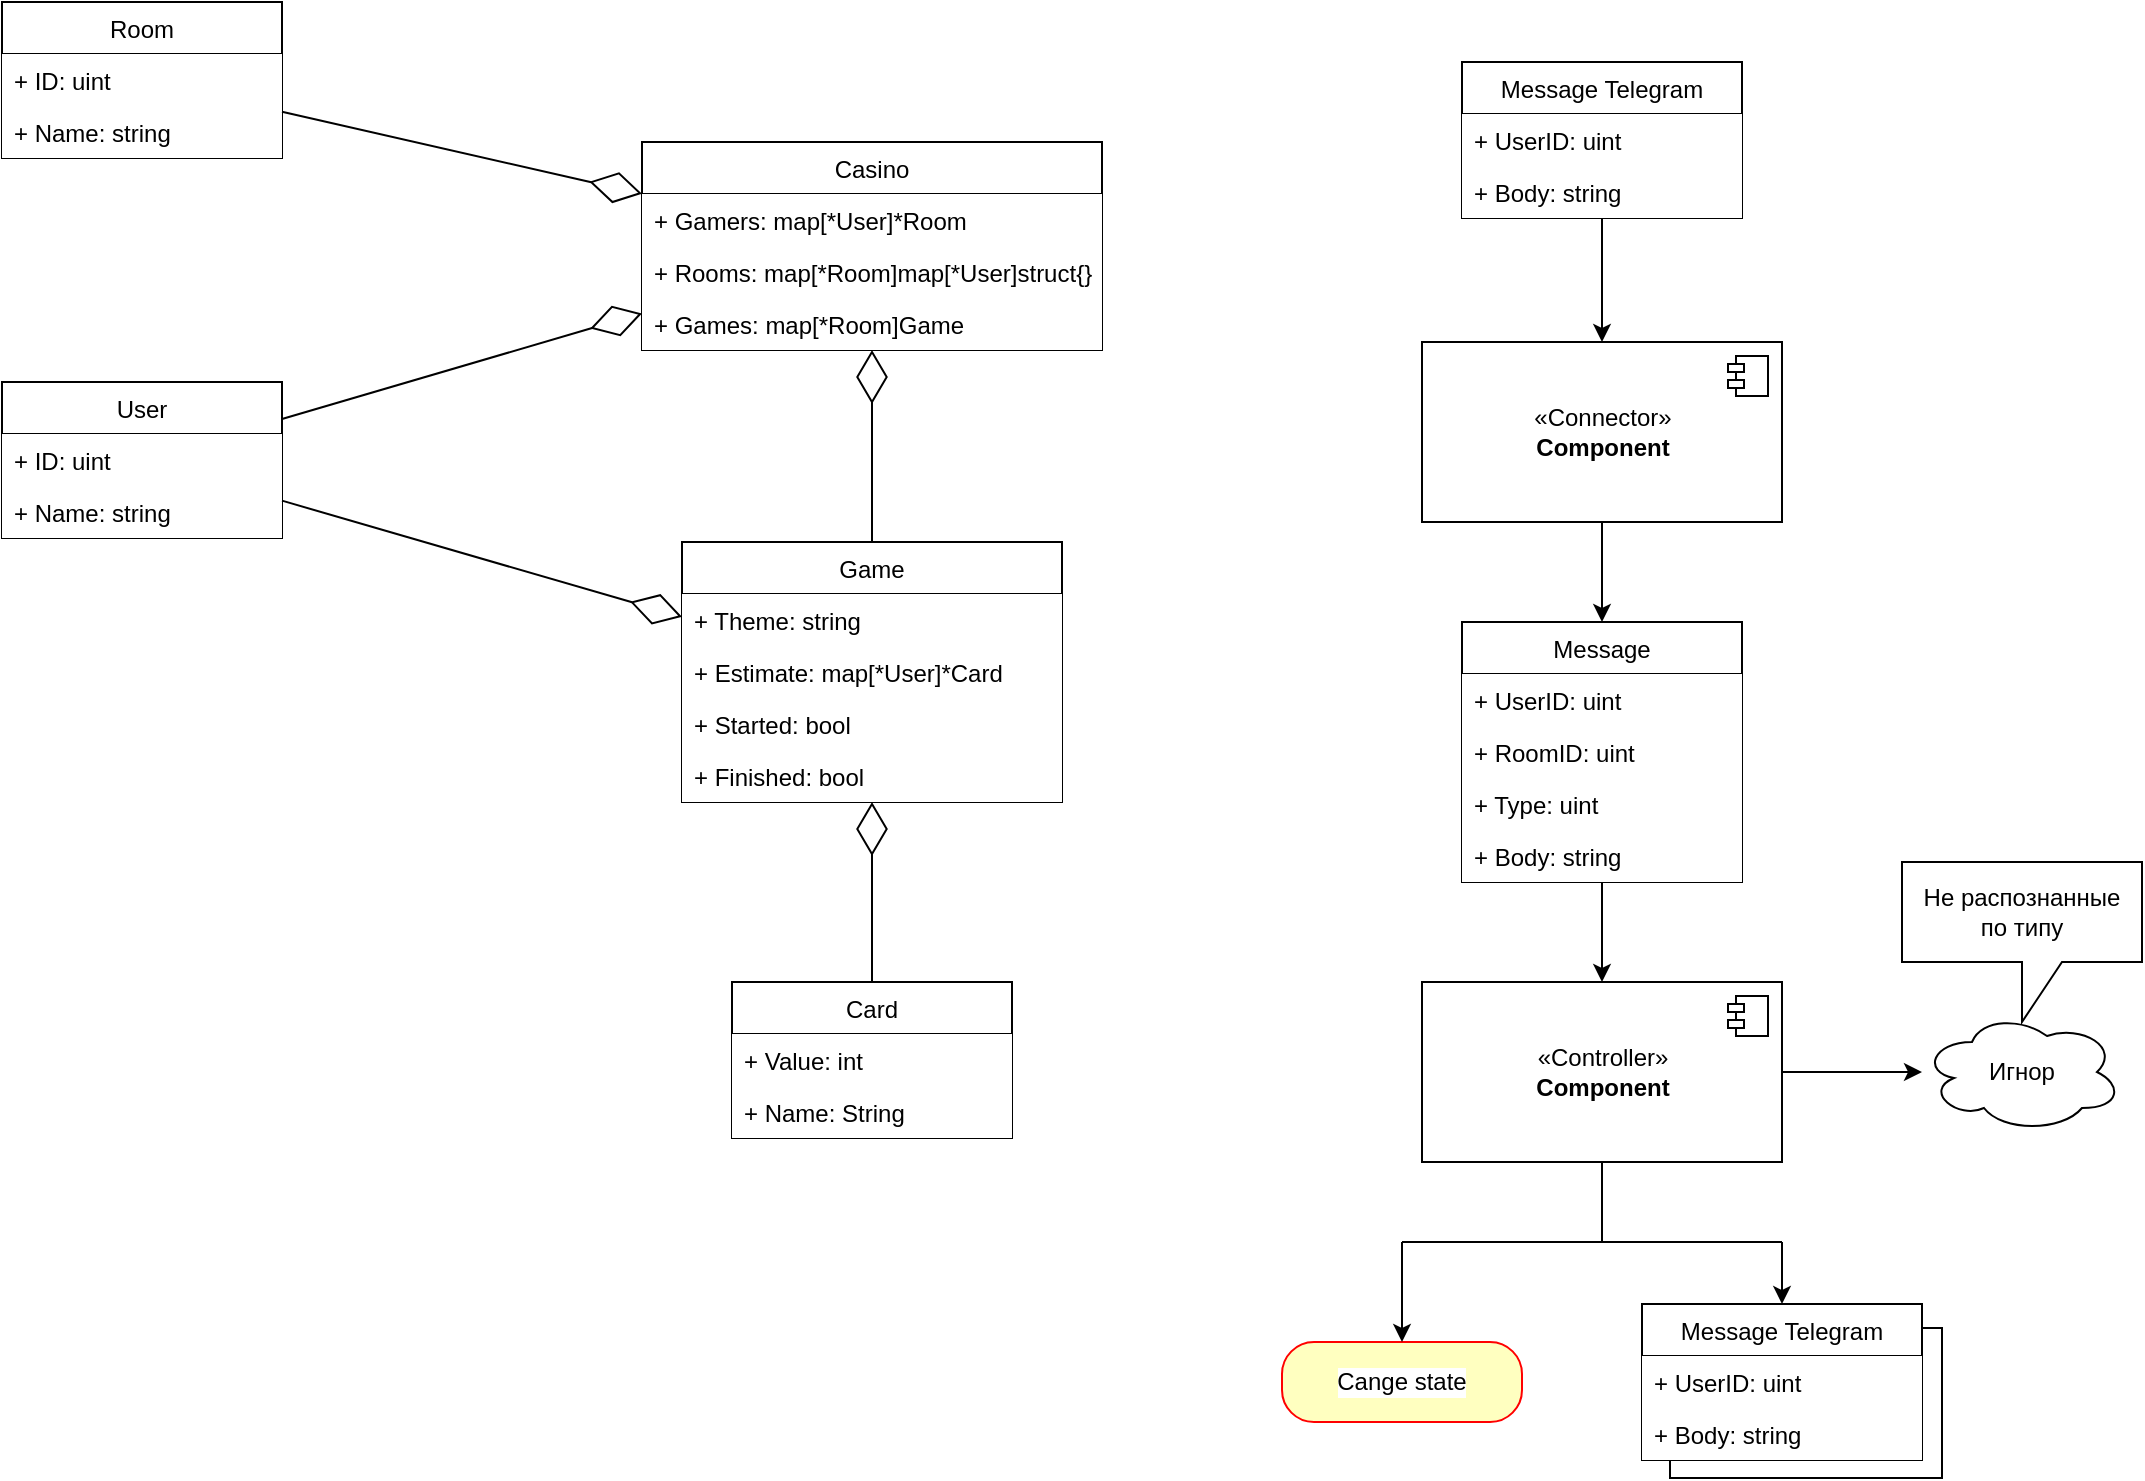 <mxfile>
    <diagram id="5rizViH1JVYwEJSfIJnj" name="Page-1">
        <mxGraphModel dx="1776" dy="852" grid="1" gridSize="10" guides="1" tooltips="1" connect="1" arrows="1" fold="1" page="1" pageScale="1" pageWidth="827" pageHeight="1169" math="0" shadow="0">
            <root>
                <mxCell id="0"/>
                <mxCell id="1" parent="0"/>
                <mxCell id="v_Ceavz3RcsRpmkH0pfm-34" value="" style="rounded=0;whiteSpace=wrap;html=1;" parent="1" vertex="1">
                    <mxGeometry x="984" y="713" width="136" height="75" as="geometry"/>
                </mxCell>
                <mxCell id="Ol54objo-PAGLz6OUJO4-2" value="User" style="swimlane;fontStyle=0;childLayout=stackLayout;horizontal=1;startSize=26;horizontalStack=0;resizeParent=1;resizeParentMax=0;resizeLast=0;collapsible=1;marginBottom=0;fillColor=#FFFFFF;" parent="1" vertex="1">
                    <mxGeometry x="150" y="240" width="140" height="78" as="geometry">
                        <mxRectangle x="810" y="460" width="60" height="26" as="alternateBounds"/>
                    </mxGeometry>
                </mxCell>
                <mxCell id="Ol54objo-PAGLz6OUJO4-3" value="+ ID: uint" style="text;strokeColor=none;align=left;verticalAlign=top;spacingLeft=4;spacingRight=4;overflow=hidden;rotatable=0;points=[[0,0.5],[1,0.5]];portConstraint=eastwest;fillColor=#FFFFFF;" parent="Ol54objo-PAGLz6OUJO4-2" vertex="1">
                    <mxGeometry y="26" width="140" height="26" as="geometry"/>
                </mxCell>
                <mxCell id="Ol54objo-PAGLz6OUJO4-4" value="+ Name: string" style="text;strokeColor=none;align=left;verticalAlign=top;spacingLeft=4;spacingRight=4;overflow=hidden;rotatable=0;points=[[0,0.5],[1,0.5]];portConstraint=eastwest;fillColor=#FFFFFF;" parent="Ol54objo-PAGLz6OUJO4-2" vertex="1">
                    <mxGeometry y="52" width="140" height="26" as="geometry"/>
                </mxCell>
                <mxCell id="Ol54objo-PAGLz6OUJO4-6" value="Room" style="swimlane;fontStyle=0;childLayout=stackLayout;horizontal=1;startSize=26;horizontalStack=0;resizeParent=1;resizeParentMax=0;resizeLast=0;collapsible=1;marginBottom=0;fillColor=#FFFFFF;" parent="1" vertex="1">
                    <mxGeometry x="150" y="50" width="140" height="78" as="geometry"/>
                </mxCell>
                <mxCell id="Ol54objo-PAGLz6OUJO4-7" value="+ ID: uint" style="text;strokeColor=none;align=left;verticalAlign=top;spacingLeft=4;spacingRight=4;overflow=hidden;rotatable=0;points=[[0,0.5],[1,0.5]];portConstraint=eastwest;fillColor=#FFFFFF;" parent="Ol54objo-PAGLz6OUJO4-6" vertex="1">
                    <mxGeometry y="26" width="140" height="26" as="geometry"/>
                </mxCell>
                <mxCell id="Ol54objo-PAGLz6OUJO4-8" value="+ Name: string" style="text;strokeColor=none;align=left;verticalAlign=top;spacingLeft=4;spacingRight=4;overflow=hidden;rotatable=0;points=[[0,0.5],[1,0.5]];portConstraint=eastwest;fillColor=#FFFFFF;" parent="Ol54objo-PAGLz6OUJO4-6" vertex="1">
                    <mxGeometry y="52" width="140" height="26" as="geometry"/>
                </mxCell>
                <mxCell id="Ol54objo-PAGLz6OUJO4-10" value="Casino" style="swimlane;fontStyle=0;childLayout=stackLayout;horizontal=1;startSize=26;horizontalStack=0;resizeParent=1;resizeParentMax=0;resizeLast=0;collapsible=1;marginBottom=0;fillColor=#FFFFFF;" parent="1" vertex="1">
                    <mxGeometry x="470" y="120" width="230" height="104" as="geometry"/>
                </mxCell>
                <mxCell id="Ol54objo-PAGLz6OUJO4-11" value="+ Gamers: map[*User]*Room" style="text;strokeColor=none;align=left;verticalAlign=top;spacingLeft=4;spacingRight=4;overflow=hidden;rotatable=0;points=[[0,0.5],[1,0.5]];portConstraint=eastwest;fillColor=#FFFFFF;" parent="Ol54objo-PAGLz6OUJO4-10" vertex="1">
                    <mxGeometry y="26" width="230" height="26" as="geometry"/>
                </mxCell>
                <mxCell id="Ol54objo-PAGLz6OUJO4-12" value="+ Rooms: map[*Room]map[*User]struct{}" style="text;strokeColor=none;align=left;verticalAlign=top;spacingLeft=4;spacingRight=4;overflow=hidden;rotatable=0;points=[[0,0.5],[1,0.5]];portConstraint=eastwest;fillColor=#FFFFFF;" parent="Ol54objo-PAGLz6OUJO4-10" vertex="1">
                    <mxGeometry y="52" width="230" height="26" as="geometry"/>
                </mxCell>
                <mxCell id="Ol54objo-PAGLz6OUJO4-13" value="+ Games: map[*Room]Game" style="text;strokeColor=none;align=left;verticalAlign=top;spacingLeft=4;spacingRight=4;overflow=hidden;rotatable=0;points=[[0,0.5],[1,0.5]];portConstraint=eastwest;fillColor=#FFFFFF;" parent="Ol54objo-PAGLz6OUJO4-10" vertex="1">
                    <mxGeometry y="78" width="230" height="26" as="geometry"/>
                </mxCell>
                <object label="Game" id="Ol54objo-PAGLz6OUJO4-14">
                    <mxCell style="swimlane;fontStyle=0;childLayout=stackLayout;horizontal=1;startSize=26;horizontalStack=0;resizeParent=1;resizeParentMax=0;resizeLast=0;collapsible=1;marginBottom=0;fillColor=#FFFFFF;" parent="1" vertex="1">
                        <mxGeometry x="490" y="320" width="190" height="130" as="geometry">
                            <mxRectangle x="490" y="320" width="70" height="26" as="alternateBounds"/>
                        </mxGeometry>
                    </mxCell>
                </object>
                <mxCell id="Ol54objo-PAGLz6OUJO4-15" value="+ Theme: string" style="text;strokeColor=none;align=left;verticalAlign=top;spacingLeft=4;spacingRight=4;overflow=hidden;rotatable=0;points=[[0,0.5],[1,0.5]];portConstraint=eastwest;fillColor=#FFFFFF;" parent="Ol54objo-PAGLz6OUJO4-14" vertex="1">
                    <mxGeometry y="26" width="190" height="26" as="geometry"/>
                </mxCell>
                <mxCell id="Ol54objo-PAGLz6OUJO4-16" value="+ Estimate: map[*User]*Card" style="text;strokeColor=none;align=left;verticalAlign=top;spacingLeft=4;spacingRight=4;overflow=hidden;rotatable=0;points=[[0,0.5],[1,0.5]];portConstraint=eastwest;fillColor=#FFFFFF;" parent="Ol54objo-PAGLz6OUJO4-14" vertex="1">
                    <mxGeometry y="52" width="190" height="26" as="geometry"/>
                </mxCell>
                <mxCell id="Ol54objo-PAGLz6OUJO4-17" value="+ Started: bool" style="text;strokeColor=none;align=left;verticalAlign=top;spacingLeft=4;spacingRight=4;overflow=hidden;rotatable=0;points=[[0,0.5],[1,0.5]];portConstraint=eastwest;fillColor=#FFFFFF;" parent="Ol54objo-PAGLz6OUJO4-14" vertex="1">
                    <mxGeometry y="78" width="190" height="26" as="geometry"/>
                </mxCell>
                <mxCell id="Ol54objo-PAGLz6OUJO4-23" value="+ Finished: bool" style="text;strokeColor=none;align=left;verticalAlign=top;spacingLeft=4;spacingRight=4;overflow=hidden;rotatable=0;points=[[0,0.5],[1,0.5]];portConstraint=eastwest;fillColor=#FFFFFF;" parent="Ol54objo-PAGLz6OUJO4-14" vertex="1">
                    <mxGeometry y="104" width="190" height="26" as="geometry"/>
                </mxCell>
                <mxCell id="Ol54objo-PAGLz6OUJO4-18" value="Card" style="swimlane;fontStyle=0;childLayout=stackLayout;horizontal=1;startSize=26;horizontalStack=0;resizeParent=1;resizeParentMax=0;resizeLast=0;collapsible=1;marginBottom=0;fillColor=#FFFFFF;" parent="1" vertex="1">
                    <mxGeometry x="515" y="540" width="140" height="78" as="geometry"/>
                </mxCell>
                <mxCell id="Ol54objo-PAGLz6OUJO4-19" value="+ Value: int" style="text;strokeColor=none;align=left;verticalAlign=top;spacingLeft=4;spacingRight=4;overflow=hidden;rotatable=0;points=[[0,0.5],[1,0.5]];portConstraint=eastwest;fillColor=#FFFFFF;" parent="Ol54objo-PAGLz6OUJO4-18" vertex="1">
                    <mxGeometry y="26" width="140" height="26" as="geometry"/>
                </mxCell>
                <mxCell id="Ol54objo-PAGLz6OUJO4-20" value="+ Name: String" style="text;strokeColor=none;align=left;verticalAlign=top;spacingLeft=4;spacingRight=4;overflow=hidden;rotatable=0;points=[[0,0.5],[1,0.5]];portConstraint=eastwest;fillColor=#FFFFFF;" parent="Ol54objo-PAGLz6OUJO4-18" vertex="1">
                    <mxGeometry y="52" width="140" height="26" as="geometry"/>
                </mxCell>
                <mxCell id="Ol54objo-PAGLz6OUJO4-24" value="Message" style="swimlane;fontStyle=0;childLayout=stackLayout;horizontal=1;startSize=26;horizontalStack=0;resizeParent=1;resizeParentMax=0;resizeLast=0;collapsible=1;marginBottom=0;fillColor=#FFFFFF;" parent="1" vertex="1">
                    <mxGeometry x="880" y="360" width="140" height="130" as="geometry"/>
                </mxCell>
                <mxCell id="Ol54objo-PAGLz6OUJO4-25" value="+ UserID: uint" style="text;strokeColor=none;align=left;verticalAlign=top;spacingLeft=4;spacingRight=4;overflow=hidden;rotatable=0;points=[[0,0.5],[1,0.5]];portConstraint=eastwest;fillColor=#FFFFFF;" parent="Ol54objo-PAGLz6OUJO4-24" vertex="1">
                    <mxGeometry y="26" width="140" height="26" as="geometry"/>
                </mxCell>
                <mxCell id="Ol54objo-PAGLz6OUJO4-26" value="+ RoomID: uint" style="text;strokeColor=none;align=left;verticalAlign=top;spacingLeft=4;spacingRight=4;overflow=hidden;rotatable=0;points=[[0,0.5],[1,0.5]];portConstraint=eastwest;fillColor=#FFFFFF;" parent="Ol54objo-PAGLz6OUJO4-24" vertex="1">
                    <mxGeometry y="52" width="140" height="26" as="geometry"/>
                </mxCell>
                <mxCell id="Ol54objo-PAGLz6OUJO4-27" value="+ Type: uint" style="text;strokeColor=none;align=left;verticalAlign=top;spacingLeft=4;spacingRight=4;overflow=hidden;rotatable=0;points=[[0,0.5],[1,0.5]];portConstraint=eastwest;fillColor=#FFFFFF;" parent="Ol54objo-PAGLz6OUJO4-24" vertex="1">
                    <mxGeometry y="78" width="140" height="26" as="geometry"/>
                </mxCell>
                <mxCell id="v_Ceavz3RcsRpmkH0pfm-47" value="+ Body: string" style="text;strokeColor=none;align=left;verticalAlign=top;spacingLeft=4;spacingRight=4;overflow=hidden;rotatable=0;points=[[0,0.5],[1,0.5]];portConstraint=eastwest;fillColor=#FFFFFF;" parent="Ol54objo-PAGLz6OUJO4-24" vertex="1">
                    <mxGeometry y="104" width="140" height="26" as="geometry"/>
                </mxCell>
                <mxCell id="v_Ceavz3RcsRpmkH0pfm-11" value="Message Telegram" style="swimlane;fontStyle=0;childLayout=stackLayout;horizontal=1;startSize=26;horizontalStack=0;resizeParent=1;resizeParentMax=0;resizeLast=0;collapsible=1;marginBottom=0;fillColor=#FFFFFF;" parent="1" vertex="1">
                    <mxGeometry x="880" y="80" width="140" height="78" as="geometry"/>
                </mxCell>
                <mxCell id="v_Ceavz3RcsRpmkH0pfm-12" value="+ UserID: uint" style="text;strokeColor=none;align=left;verticalAlign=top;spacingLeft=4;spacingRight=4;overflow=hidden;rotatable=0;points=[[0,0.5],[1,0.5]];portConstraint=eastwest;fillColor=#FFFFFF;" parent="v_Ceavz3RcsRpmkH0pfm-11" vertex="1">
                    <mxGeometry y="26" width="140" height="26" as="geometry"/>
                </mxCell>
                <mxCell id="v_Ceavz3RcsRpmkH0pfm-14" value="+ Body: string" style="text;strokeColor=none;align=left;verticalAlign=top;spacingLeft=4;spacingRight=4;overflow=hidden;rotatable=0;points=[[0,0.5],[1,0.5]];portConstraint=eastwest;fillColor=#FFFFFF;" parent="v_Ceavz3RcsRpmkH0pfm-11" vertex="1">
                    <mxGeometry y="52" width="140" height="26" as="geometry"/>
                </mxCell>
                <mxCell id="v_Ceavz3RcsRpmkH0pfm-15" value="«Connector»&lt;br&gt;&lt;b&gt;Component&lt;/b&gt;" style="html=1;dropTarget=0;" parent="1" vertex="1">
                    <mxGeometry x="860" y="220" width="180" height="90" as="geometry"/>
                </mxCell>
                <mxCell id="v_Ceavz3RcsRpmkH0pfm-16" value="" style="shape=module;jettyWidth=8;jettyHeight=4;" parent="v_Ceavz3RcsRpmkH0pfm-15" vertex="1">
                    <mxGeometry x="1" width="20" height="20" relative="1" as="geometry">
                        <mxPoint x="-27" y="7" as="offset"/>
                    </mxGeometry>
                </mxCell>
                <mxCell id="v_Ceavz3RcsRpmkH0pfm-17" value="" style="endArrow=classic;html=1;rounded=0;" parent="1" source="v_Ceavz3RcsRpmkH0pfm-11" target="v_Ceavz3RcsRpmkH0pfm-15" edge="1">
                    <mxGeometry width="50" height="50" relative="1" as="geometry">
                        <mxPoint x="440" y="410" as="sourcePoint"/>
                        <mxPoint x="490" y="360" as="targetPoint"/>
                    </mxGeometry>
                </mxCell>
                <mxCell id="v_Ceavz3RcsRpmkH0pfm-18" value="" style="endArrow=classic;html=1;rounded=0;" parent="1" source="v_Ceavz3RcsRpmkH0pfm-15" target="Ol54objo-PAGLz6OUJO4-24" edge="1">
                    <mxGeometry width="50" height="50" relative="1" as="geometry">
                        <mxPoint x="440" y="410" as="sourcePoint"/>
                        <mxPoint x="490" y="360" as="targetPoint"/>
                    </mxGeometry>
                </mxCell>
                <mxCell id="v_Ceavz3RcsRpmkH0pfm-54" style="edgeStyle=elbowEdgeStyle;rounded=0;orthogonalLoop=1;jettySize=auto;elbow=vertical;html=1;exitX=0.5;exitY=1;exitDx=0;exitDy=0;endArrow=none;endFill=0;" parent="1" source="v_Ceavz3RcsRpmkH0pfm-23" edge="1">
                    <mxGeometry relative="1" as="geometry">
                        <mxPoint x="950" y="670" as="targetPoint"/>
                    </mxGeometry>
                </mxCell>
                <mxCell id="v_Ceavz3RcsRpmkH0pfm-23" value="«Controller»&lt;br&gt;&lt;b&gt;Component&lt;/b&gt;" style="html=1;dropTarget=0;" parent="1" vertex="1">
                    <mxGeometry x="860" y="540" width="180" height="90" as="geometry"/>
                </mxCell>
                <mxCell id="v_Ceavz3RcsRpmkH0pfm-24" value="" style="shape=module;jettyWidth=8;jettyHeight=4;" parent="v_Ceavz3RcsRpmkH0pfm-23" vertex="1">
                    <mxGeometry x="1" width="20" height="20" relative="1" as="geometry">
                        <mxPoint x="-27" y="7" as="offset"/>
                    </mxGeometry>
                </mxCell>
                <mxCell id="v_Ceavz3RcsRpmkH0pfm-25" value="" style="endArrow=classic;html=1;rounded=0;" parent="1" source="Ol54objo-PAGLz6OUJO4-24" target="v_Ceavz3RcsRpmkH0pfm-23" edge="1">
                    <mxGeometry width="50" height="50" relative="1" as="geometry">
                        <mxPoint x="440" y="410" as="sourcePoint"/>
                        <mxPoint x="490" y="360" as="targetPoint"/>
                    </mxGeometry>
                </mxCell>
                <mxCell id="v_Ceavz3RcsRpmkH0pfm-33" style="edgeStyle=elbowEdgeStyle;rounded=0;orthogonalLoop=1;jettySize=auto;elbow=vertical;html=1;exitX=1;exitY=0.25;exitDx=0;exitDy=0;" parent="1" edge="1">
                    <mxGeometry relative="1" as="geometry">
                        <mxPoint x="1110" y="720.5" as="sourcePoint"/>
                        <mxPoint x="1110" y="720.333" as="targetPoint"/>
                    </mxGeometry>
                </mxCell>
                <mxCell id="v_Ceavz3RcsRpmkH0pfm-36" value="" style="endArrow=diamondThin;endFill=0;endSize=24;html=1;rounded=0;elbow=vertical;" parent="1" source="Ol54objo-PAGLz6OUJO4-14" target="Ol54objo-PAGLz6OUJO4-10" edge="1">
                    <mxGeometry width="160" relative="1" as="geometry">
                        <mxPoint x="710" y="390" as="sourcePoint"/>
                        <mxPoint x="870" y="390" as="targetPoint"/>
                    </mxGeometry>
                </mxCell>
                <mxCell id="v_Ceavz3RcsRpmkH0pfm-37" value="" style="endArrow=diamondThin;endFill=0;endSize=24;html=1;rounded=0;elbow=vertical;" parent="1" source="Ol54objo-PAGLz6OUJO4-2" target="Ol54objo-PAGLz6OUJO4-10" edge="1">
                    <mxGeometry width="160" relative="1" as="geometry">
                        <mxPoint x="710" y="390" as="sourcePoint"/>
                        <mxPoint x="870" y="390" as="targetPoint"/>
                    </mxGeometry>
                </mxCell>
                <mxCell id="v_Ceavz3RcsRpmkH0pfm-38" value="" style="endArrow=diamondThin;endFill=0;endSize=24;html=1;rounded=0;elbow=vertical;" parent="1" source="Ol54objo-PAGLz6OUJO4-6" target="Ol54objo-PAGLz6OUJO4-10" edge="1">
                    <mxGeometry width="160" relative="1" as="geometry">
                        <mxPoint x="710" y="390" as="sourcePoint"/>
                        <mxPoint x="870" y="390" as="targetPoint"/>
                    </mxGeometry>
                </mxCell>
                <mxCell id="v_Ceavz3RcsRpmkH0pfm-39" value="" style="endArrow=diamondThin;endFill=0;endSize=24;html=1;rounded=0;elbow=vertical;" parent="1" source="Ol54objo-PAGLz6OUJO4-18" target="Ol54objo-PAGLz6OUJO4-14" edge="1">
                    <mxGeometry width="160" relative="1" as="geometry">
                        <mxPoint x="710" y="390" as="sourcePoint"/>
                        <mxPoint x="870" y="390" as="targetPoint"/>
                    </mxGeometry>
                </mxCell>
                <mxCell id="v_Ceavz3RcsRpmkH0pfm-40" value="Игнор" style="ellipse;shape=cloud;whiteSpace=wrap;html=1;align=center;labelBackgroundColor=default;fillColor=#FFFFFF;" parent="1" vertex="1">
                    <mxGeometry x="1110" y="555" width="100" height="60" as="geometry"/>
                </mxCell>
                <mxCell id="v_Ceavz3RcsRpmkH0pfm-41" value="" style="endArrow=classic;html=1;rounded=0;elbow=vertical;" parent="1" source="v_Ceavz3RcsRpmkH0pfm-23" target="v_Ceavz3RcsRpmkH0pfm-40" edge="1">
                    <mxGeometry width="50" height="50" relative="1" as="geometry">
                        <mxPoint x="760" y="410" as="sourcePoint"/>
                        <mxPoint x="810" y="360" as="targetPoint"/>
                    </mxGeometry>
                </mxCell>
                <mxCell id="v_Ceavz3RcsRpmkH0pfm-42" value="Не распознанные&lt;br&gt;по типу" style="shape=callout;whiteSpace=wrap;html=1;perimeter=calloutPerimeter;labelBackgroundColor=default;fillColor=#FFFFFF;" parent="1" vertex="1">
                    <mxGeometry x="1100" y="480" width="120" height="80" as="geometry"/>
                </mxCell>
                <mxCell id="v_Ceavz3RcsRpmkH0pfm-43" value="Message Telegram" style="swimlane;fontStyle=0;childLayout=stackLayout;horizontal=1;startSize=26;horizontalStack=0;resizeParent=1;resizeParentMax=0;resizeLast=0;collapsible=1;marginBottom=0;fillColor=#FFFFFF;" parent="1" vertex="1">
                    <mxGeometry x="970" y="701" width="140" height="78" as="geometry"/>
                </mxCell>
                <mxCell id="v_Ceavz3RcsRpmkH0pfm-44" value="+ UserID: uint" style="text;strokeColor=none;align=left;verticalAlign=top;spacingLeft=4;spacingRight=4;overflow=hidden;rotatable=0;points=[[0,0.5],[1,0.5]];portConstraint=eastwest;fillColor=#FFFFFF;" parent="v_Ceavz3RcsRpmkH0pfm-43" vertex="1">
                    <mxGeometry y="26" width="140" height="26" as="geometry"/>
                </mxCell>
                <mxCell id="v_Ceavz3RcsRpmkH0pfm-45" value="+ Body: string" style="text;strokeColor=none;align=left;verticalAlign=top;spacingLeft=4;spacingRight=4;overflow=hidden;rotatable=0;points=[[0,0.5],[1,0.5]];portConstraint=eastwest;fillColor=#FFFFFF;" parent="v_Ceavz3RcsRpmkH0pfm-43" vertex="1">
                    <mxGeometry y="52" width="140" height="26" as="geometry"/>
                </mxCell>
                <mxCell id="v_Ceavz3RcsRpmkH0pfm-46" value="" style="endArrow=diamondThin;endFill=0;endSize=24;html=1;rounded=0;elbow=vertical;" parent="1" source="Ol54objo-PAGLz6OUJO4-2" target="Ol54objo-PAGLz6OUJO4-14" edge="1">
                    <mxGeometry width="160" relative="1" as="geometry">
                        <mxPoint x="560" y="310" as="sourcePoint"/>
                        <mxPoint x="720" y="310" as="targetPoint"/>
                    </mxGeometry>
                </mxCell>
                <mxCell id="v_Ceavz3RcsRpmkH0pfm-49" value="Cange state" style="rounded=1;whiteSpace=wrap;html=1;arcSize=40;fontColor=#000000;fillColor=#ffffc0;strokeColor=#ff0000;labelBackgroundColor=default;" parent="1" vertex="1">
                    <mxGeometry x="790" y="720" width="120" height="40" as="geometry"/>
                </mxCell>
                <mxCell id="v_Ceavz3RcsRpmkH0pfm-51" value="" style="endArrow=none;html=1;rounded=0;elbow=vertical;" parent="1" edge="1">
                    <mxGeometry width="50" height="50" relative="1" as="geometry">
                        <mxPoint x="850" y="670" as="sourcePoint"/>
                        <mxPoint x="1040" y="670" as="targetPoint"/>
                    </mxGeometry>
                </mxCell>
                <mxCell id="v_Ceavz3RcsRpmkH0pfm-55" value="" style="endArrow=classic;html=1;rounded=0;elbow=vertical;strokeWidth=1;" parent="1" target="v_Ceavz3RcsRpmkH0pfm-49" edge="1">
                    <mxGeometry width="50" height="50" relative="1" as="geometry">
                        <mxPoint x="850" y="670" as="sourcePoint"/>
                        <mxPoint x="770" y="530" as="targetPoint"/>
                    </mxGeometry>
                </mxCell>
                <mxCell id="v_Ceavz3RcsRpmkH0pfm-56" value="" style="endArrow=classic;html=1;rounded=0;elbow=vertical;" parent="1" target="v_Ceavz3RcsRpmkH0pfm-43" edge="1">
                    <mxGeometry width="50" height="50" relative="1" as="geometry">
                        <mxPoint x="1040" y="670" as="sourcePoint"/>
                        <mxPoint x="770" y="530" as="targetPoint"/>
                    </mxGeometry>
                </mxCell>
            </root>
        </mxGraphModel>
    </diagram>
</mxfile>